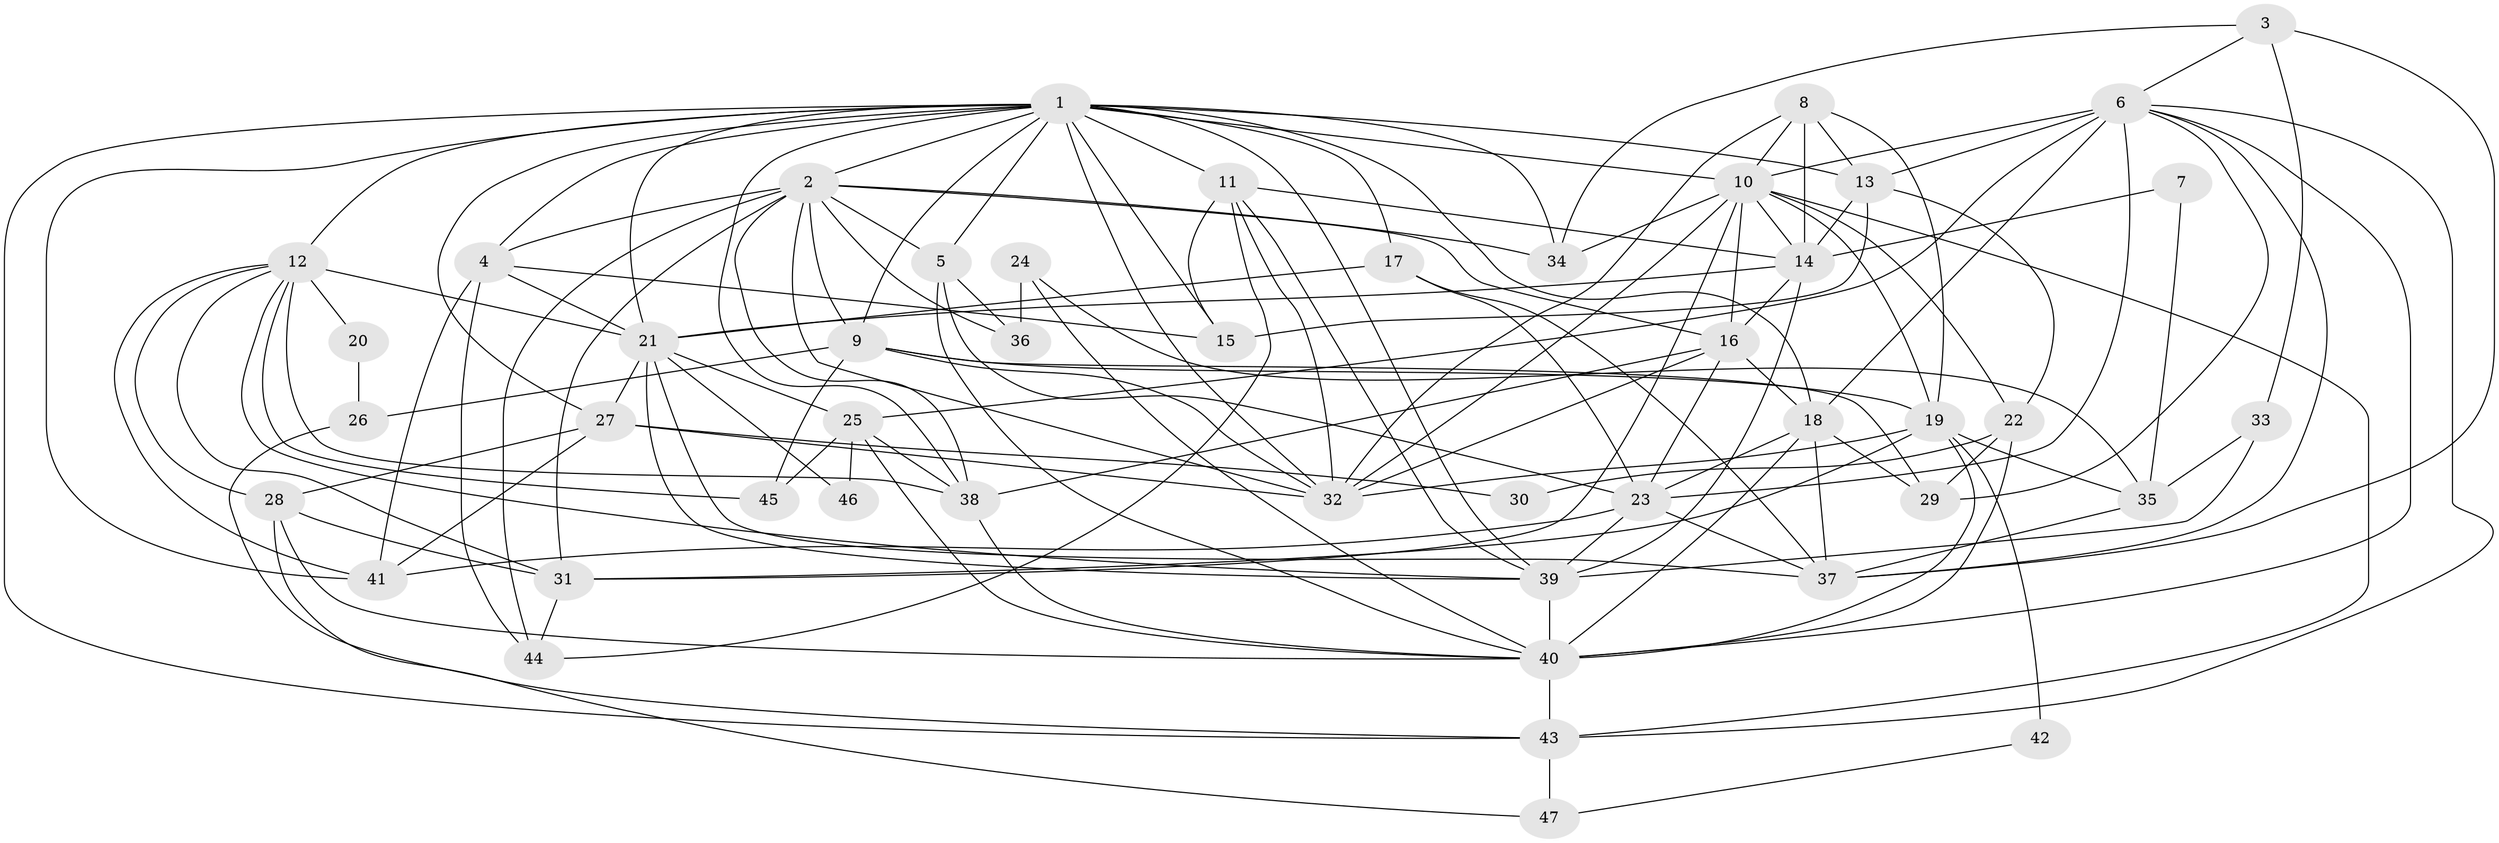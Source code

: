 // original degree distribution, {8: 0.017094017094017096, 4: 0.2222222222222222, 3: 0.2905982905982906, 5: 0.15384615384615385, 2: 0.15384615384615385, 7: 0.05128205128205128, 6: 0.1111111111111111}
// Generated by graph-tools (version 1.1) at 2025/51/03/04/25 22:51:09]
// undirected, 47 vertices, 140 edges
graph export_dot {
  node [color=gray90,style=filled];
  1;
  2;
  3;
  4;
  5;
  6;
  7;
  8;
  9;
  10;
  11;
  12;
  13;
  14;
  15;
  16;
  17;
  18;
  19;
  20;
  21;
  22;
  23;
  24;
  25;
  26;
  27;
  28;
  29;
  30;
  31;
  32;
  33;
  34;
  35;
  36;
  37;
  38;
  39;
  40;
  41;
  42;
  43;
  44;
  45;
  46;
  47;
  1 -- 2 [weight=1.0];
  1 -- 4 [weight=2.0];
  1 -- 5 [weight=1.0];
  1 -- 9 [weight=1.0];
  1 -- 10 [weight=2.0];
  1 -- 11 [weight=1.0];
  1 -- 12 [weight=1.0];
  1 -- 13 [weight=2.0];
  1 -- 15 [weight=1.0];
  1 -- 17 [weight=1.0];
  1 -- 18 [weight=1.0];
  1 -- 21 [weight=1.0];
  1 -- 27 [weight=1.0];
  1 -- 32 [weight=1.0];
  1 -- 34 [weight=1.0];
  1 -- 38 [weight=1.0];
  1 -- 39 [weight=1.0];
  1 -- 41 [weight=1.0];
  1 -- 43 [weight=1.0];
  2 -- 4 [weight=1.0];
  2 -- 5 [weight=1.0];
  2 -- 9 [weight=1.0];
  2 -- 16 [weight=1.0];
  2 -- 31 [weight=1.0];
  2 -- 32 [weight=1.0];
  2 -- 34 [weight=1.0];
  2 -- 36 [weight=2.0];
  2 -- 38 [weight=1.0];
  2 -- 44 [weight=1.0];
  3 -- 6 [weight=1.0];
  3 -- 33 [weight=1.0];
  3 -- 34 [weight=1.0];
  3 -- 37 [weight=1.0];
  4 -- 15 [weight=1.0];
  4 -- 21 [weight=1.0];
  4 -- 41 [weight=1.0];
  4 -- 44 [weight=1.0];
  5 -- 23 [weight=1.0];
  5 -- 36 [weight=1.0];
  5 -- 40 [weight=1.0];
  6 -- 10 [weight=2.0];
  6 -- 13 [weight=2.0];
  6 -- 18 [weight=1.0];
  6 -- 23 [weight=1.0];
  6 -- 25 [weight=1.0];
  6 -- 29 [weight=1.0];
  6 -- 37 [weight=1.0];
  6 -- 40 [weight=2.0];
  6 -- 43 [weight=1.0];
  7 -- 14 [weight=1.0];
  7 -- 35 [weight=1.0];
  8 -- 10 [weight=1.0];
  8 -- 13 [weight=2.0];
  8 -- 14 [weight=2.0];
  8 -- 19 [weight=1.0];
  8 -- 32 [weight=1.0];
  9 -- 19 [weight=1.0];
  9 -- 26 [weight=1.0];
  9 -- 29 [weight=1.0];
  9 -- 32 [weight=1.0];
  9 -- 45 [weight=1.0];
  10 -- 14 [weight=2.0];
  10 -- 16 [weight=2.0];
  10 -- 19 [weight=1.0];
  10 -- 22 [weight=1.0];
  10 -- 31 [weight=1.0];
  10 -- 32 [weight=1.0];
  10 -- 34 [weight=1.0];
  10 -- 43 [weight=1.0];
  11 -- 14 [weight=1.0];
  11 -- 15 [weight=1.0];
  11 -- 32 [weight=1.0];
  11 -- 39 [weight=1.0];
  11 -- 44 [weight=1.0];
  12 -- 20 [weight=1.0];
  12 -- 21 [weight=3.0];
  12 -- 28 [weight=1.0];
  12 -- 31 [weight=1.0];
  12 -- 38 [weight=1.0];
  12 -- 39 [weight=1.0];
  12 -- 41 [weight=1.0];
  12 -- 45 [weight=1.0];
  13 -- 14 [weight=1.0];
  13 -- 15 [weight=1.0];
  13 -- 22 [weight=1.0];
  14 -- 16 [weight=1.0];
  14 -- 21 [weight=1.0];
  14 -- 39 [weight=1.0];
  16 -- 18 [weight=2.0];
  16 -- 23 [weight=2.0];
  16 -- 32 [weight=1.0];
  16 -- 38 [weight=1.0];
  17 -- 21 [weight=1.0];
  17 -- 23 [weight=1.0];
  17 -- 37 [weight=1.0];
  18 -- 23 [weight=2.0];
  18 -- 29 [weight=1.0];
  18 -- 37 [weight=1.0];
  18 -- 40 [weight=1.0];
  19 -- 31 [weight=1.0];
  19 -- 32 [weight=1.0];
  19 -- 35 [weight=1.0];
  19 -- 40 [weight=1.0];
  19 -- 42 [weight=1.0];
  20 -- 26 [weight=1.0];
  21 -- 25 [weight=1.0];
  21 -- 27 [weight=1.0];
  21 -- 37 [weight=1.0];
  21 -- 39 [weight=1.0];
  21 -- 46 [weight=1.0];
  22 -- 29 [weight=1.0];
  22 -- 30 [weight=1.0];
  22 -- 40 [weight=1.0];
  23 -- 37 [weight=1.0];
  23 -- 39 [weight=2.0];
  23 -- 41 [weight=1.0];
  24 -- 35 [weight=1.0];
  24 -- 36 [weight=1.0];
  24 -- 40 [weight=1.0];
  25 -- 38 [weight=1.0];
  25 -- 40 [weight=1.0];
  25 -- 45 [weight=1.0];
  25 -- 46 [weight=1.0];
  26 -- 43 [weight=1.0];
  27 -- 28 [weight=1.0];
  27 -- 30 [weight=1.0];
  27 -- 32 [weight=1.0];
  27 -- 41 [weight=1.0];
  28 -- 31 [weight=2.0];
  28 -- 40 [weight=1.0];
  28 -- 47 [weight=1.0];
  31 -- 44 [weight=1.0];
  33 -- 35 [weight=1.0];
  33 -- 39 [weight=1.0];
  35 -- 37 [weight=1.0];
  38 -- 40 [weight=1.0];
  39 -- 40 [weight=1.0];
  40 -- 43 [weight=1.0];
  42 -- 47 [weight=1.0];
  43 -- 47 [weight=1.0];
}
